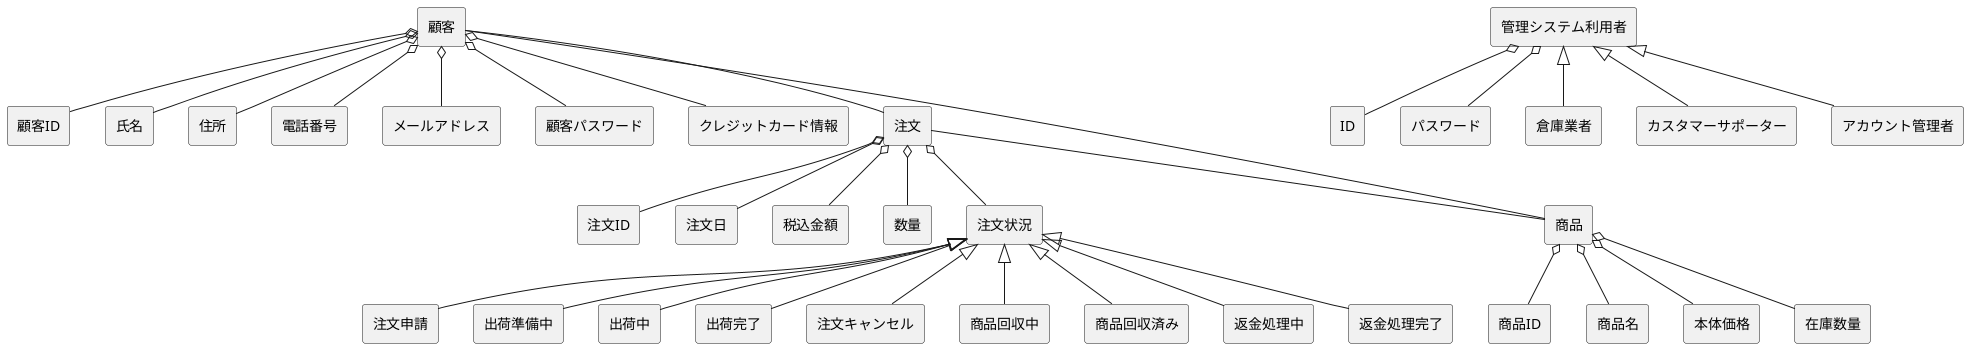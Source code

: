 @startuml Robodogドメインモデル図
skinparam componentStyle rectangle

[顧客] o-- [顧客ID]
[顧客] o-- [氏名]
[顧客] o-- [住所]
[顧客] o-- [電話番号]
[顧客] o-- [メールアドレス]
[顧客] o-- [顧客パスワード]
[顧客] o-- [クレジットカード情報]

[注文] o-- [注文ID]
[注文] o-- [注文日]
[注文] o-- [税込金額]
[注文] o-- [数量]
[注文] o-- [注文状況]

[注文状況] <|-- [注文申請]
[注文状況] <|-- [出荷準備中]
[注文状況] <|-- [出荷中]
[注文状況] <|-- [出荷完了]
[注文状況] <|-- [注文キャンセル]
[注文状況] <|-- [商品回収中]
[注文状況] <|-- [商品回収済み]
[注文状況] <|-- [返金処理中]
[注文状況] <|-- [返金処理完了]

[商品] o-- [商品ID]
[商品] o-- [商品名]
[商品] o-- [本体価格]
[商品] o-- [在庫数量]

[商品] -- [顧客]
[注文] -- [商品]
[顧客] -- [注文]

[管理システム利用者] o-- [ID]
[管理システム利用者] o-- [パスワード]
[管理システム利用者] <|-- [倉庫業者]
[管理システム利用者] <|-- [カスタマーサポーター]
[管理システム利用者] <|-- [アカウント管理者]

@enduml